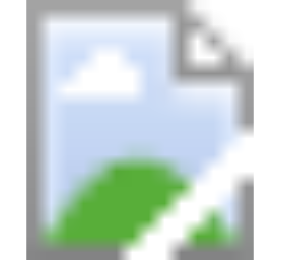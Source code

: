 <mxGraphModel dx="279" dy="214" grid="1" gridSize="10" guides="1" tooltips="1" connect="1" arrows="1" fold="1" page="1" pageScale="1" pageWidth="827" pageHeight="1169" background="#ffffff"><root><mxCell id="0"/><mxCell id="1" parent="0"/><mxCell id="4" value="" style="image;html=1;labelBackgroundColor=#ffffff;image=https://raw.githubusercontent.com/jgraph/mxgraph/master/javascript/examples/grapheditor/www/stencils//clipart/Earth_globe_128x128.png" vertex="1" parent="1"><mxGeometry x="80" y="50" width="140" height="130" as="geometry"/></mxCell></root></mxGraphModel>